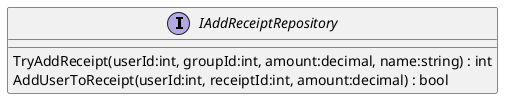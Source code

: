 @startuml
interface IAddReceiptRepository {
    TryAddReceipt(userId:int, groupId:int, amount:decimal, name:string) : int
    AddUserToReceipt(userId:int, receiptId:int, amount:decimal) : bool
}
@enduml
